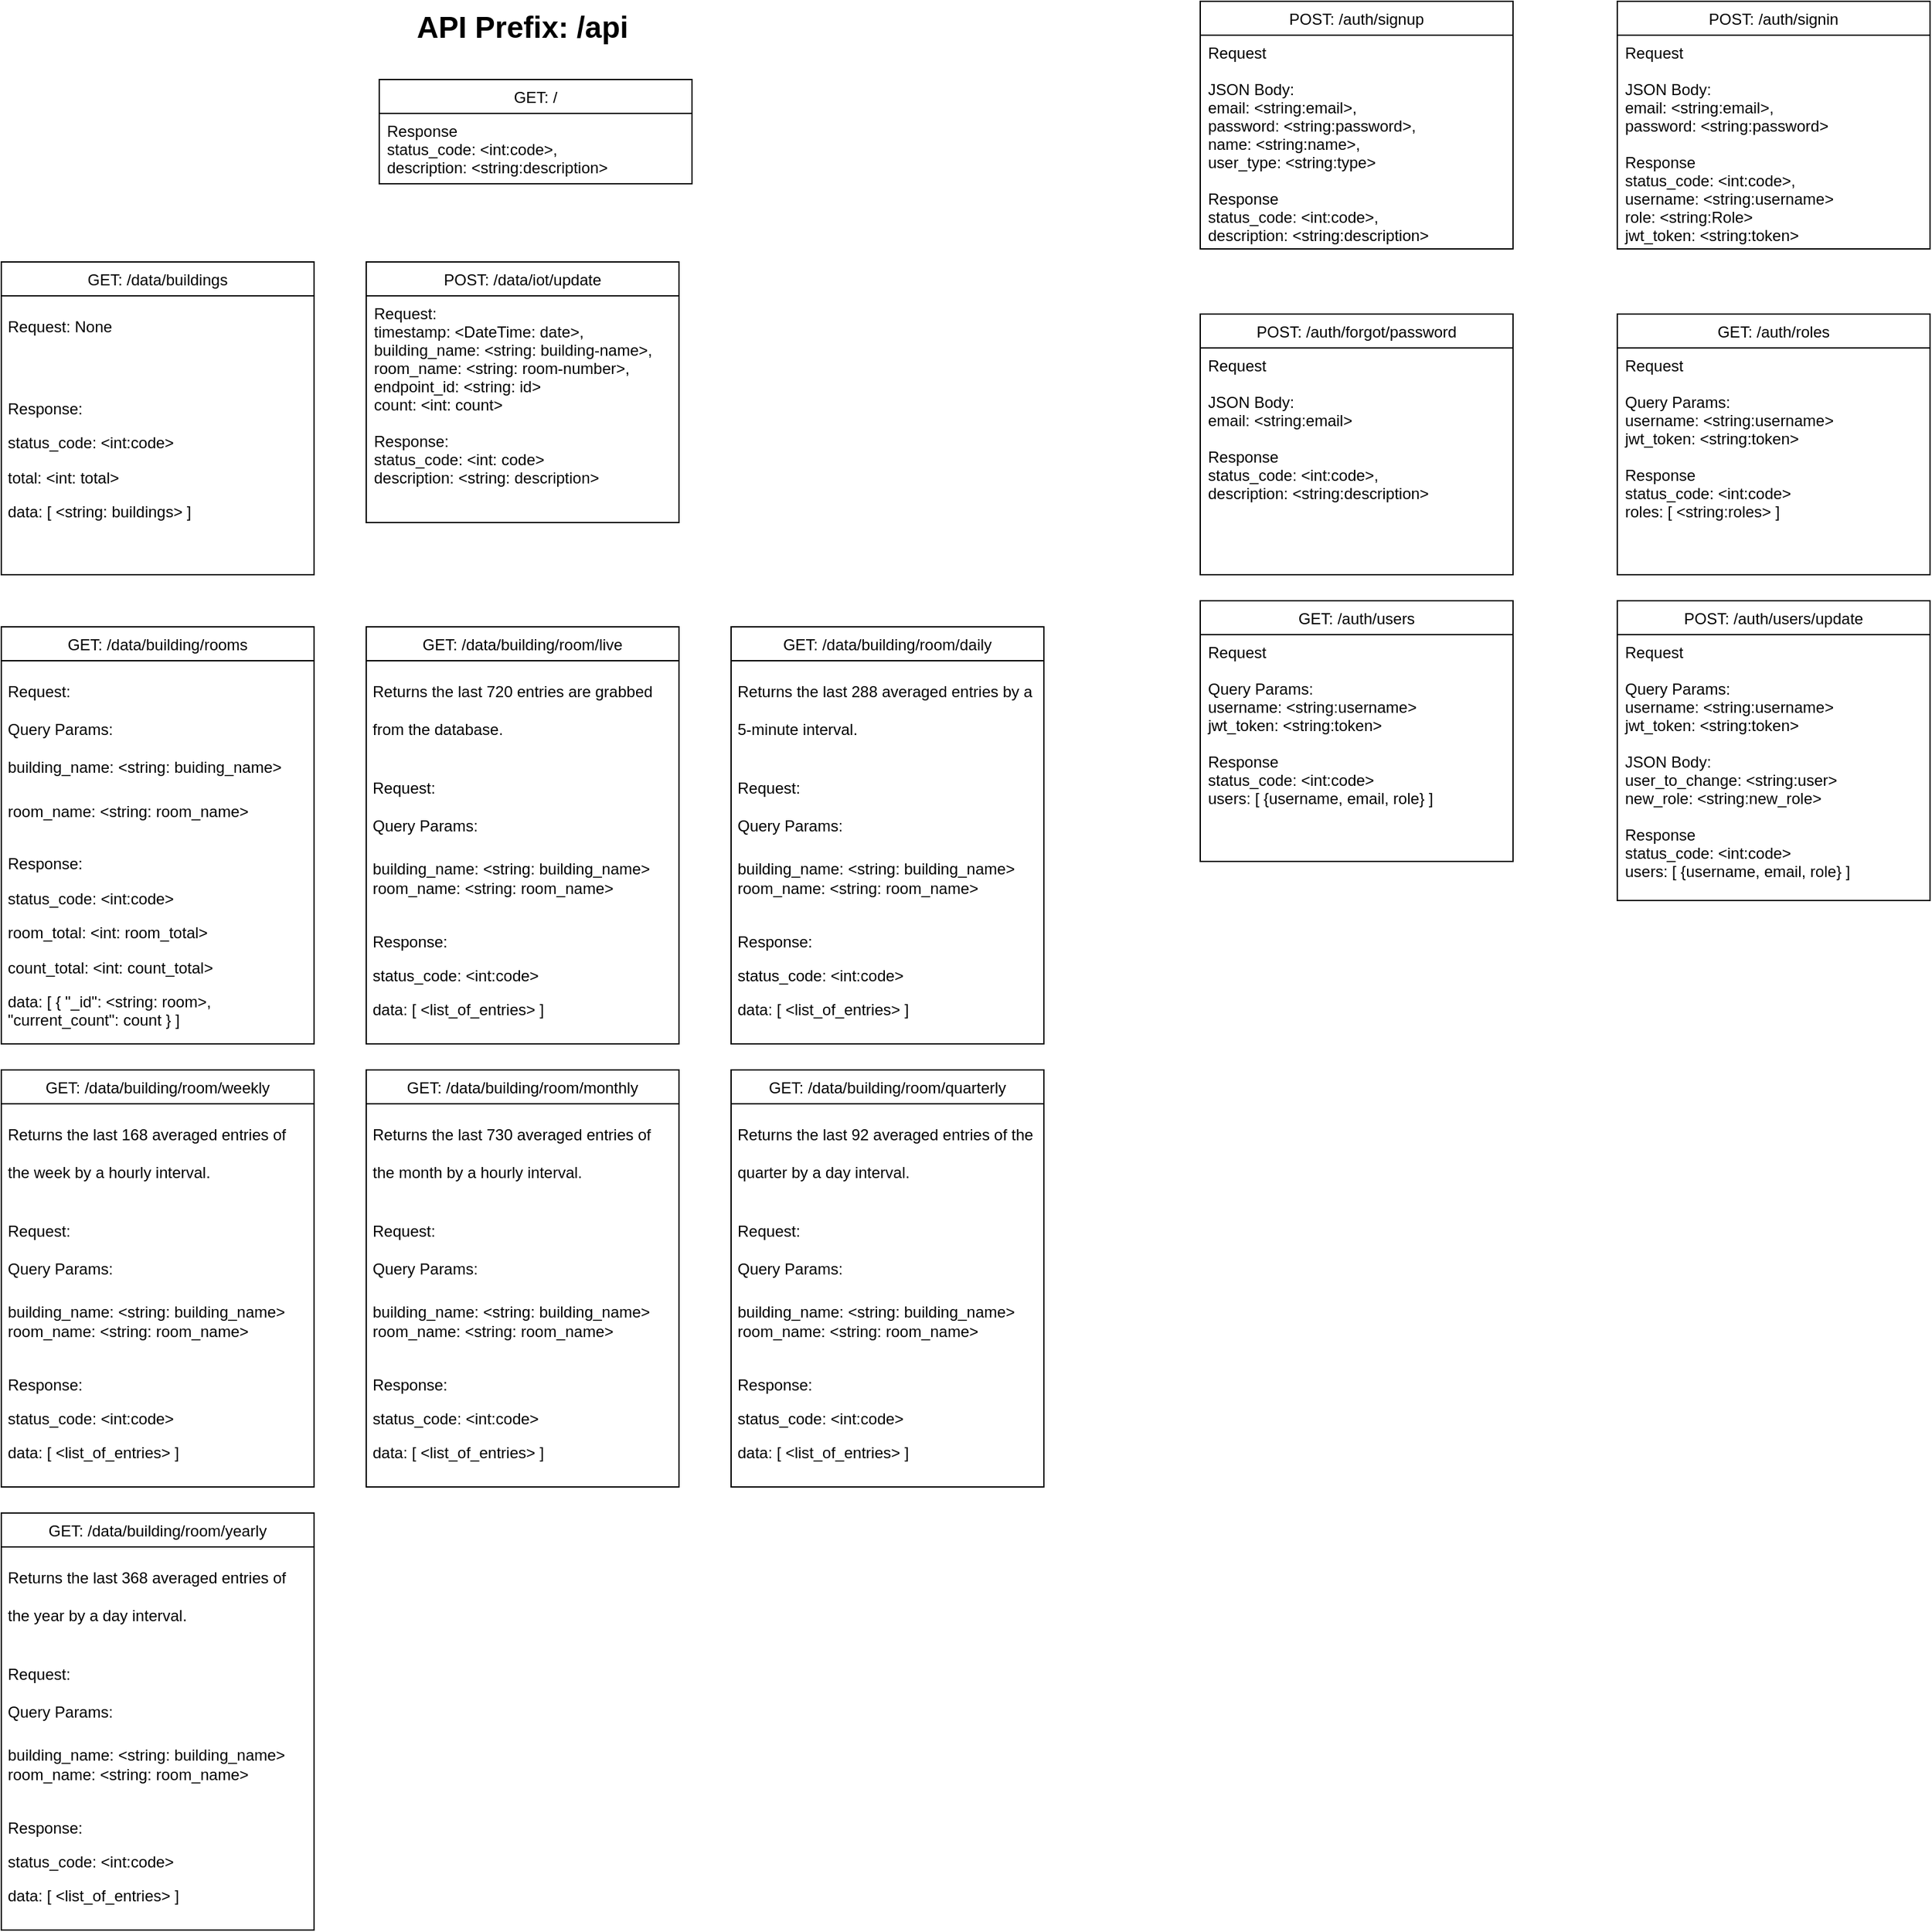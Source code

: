 <mxfile version="14.4.3" type="device"><diagram id="I7PlP48gxONaCYCMrPXe" name="Page-1"><mxGraphModel dx="1088" dy="819" grid="1" gridSize="10" guides="1" tooltips="1" connect="1" arrows="1" fold="1" page="1" pageScale="1" pageWidth="850" pageHeight="1100" math="0" shadow="0"><root><mxCell id="0"/><mxCell id="1" parent="0"/><mxCell id="fmnABPeAYYPzDPYQrN0n-8" value="GET: /" style="swimlane;fontStyle=0;childLayout=stackLayout;horizontal=1;startSize=26;fillColor=none;horizontalStack=0;resizeParent=1;resizeParentMax=0;resizeLast=0;collapsible=1;marginBottom=0;" parent="1" vertex="1"><mxGeometry x="330" y="100" width="240" height="80" as="geometry"/></mxCell><mxCell id="fmnABPeAYYPzDPYQrN0n-51" value="Response&#10;status_code: &lt;int:code&gt;,&#10;description: &lt;string:description&gt;" style="text;strokeColor=none;fillColor=none;align=left;verticalAlign=top;spacingLeft=4;spacingRight=4;overflow=hidden;rotatable=0;points=[[0,0.5],[1,0.5]];portConstraint=eastwest;" parent="fmnABPeAYYPzDPYQrN0n-8" vertex="1"><mxGeometry y="26" width="240" height="54" as="geometry"/></mxCell><mxCell id="fmnABPeAYYPzDPYQrN0n-13" value="GET: /data/buildings" style="swimlane;fontStyle=0;childLayout=stackLayout;horizontal=1;startSize=26;fillColor=none;horizontalStack=0;resizeParent=1;resizeParentMax=0;resizeLast=0;collapsible=1;marginBottom=0;" parent="1" vertex="1"><mxGeometry x="40" y="240" width="240" height="240" as="geometry"/></mxCell><mxCell id="JVYddehQGq8QDt0V_fWP-2" value="&lt;h1&gt;&lt;span style=&quot;font-weight: normal&quot;&gt;&lt;font style=&quot;font-size: 12px&quot;&gt;Request:&amp;nbsp;&lt;/font&gt;&lt;/span&gt;&lt;span style=&quot;font-weight: normal&quot;&gt;&lt;font style=&quot;font-size: 12px&quot;&gt;None&lt;br&gt;&lt;br&gt;&lt;/font&gt;&lt;/span&gt;&lt;/h1&gt;&lt;p&gt;Response:&lt;/p&gt;&lt;p&gt;status_code: &amp;lt;int:code&amp;gt;&lt;/p&gt;&lt;p&gt;&lt;span&gt;total: &amp;lt;int: total&amp;gt;&lt;/span&gt;&lt;/p&gt;&lt;p&gt;&lt;span&gt;data: [ &amp;lt;string: buildings&amp;gt; ]&lt;/span&gt;&lt;/p&gt;&lt;p&gt;&lt;span&gt;&amp;nbsp;&lt;/span&gt;&lt;/p&gt;&lt;p&gt;&lt;br&gt;&lt;/p&gt;" style="text;html=1;strokeColor=none;fillColor=none;spacing=5;spacingTop=-20;whiteSpace=wrap;overflow=hidden;rounded=0;" parent="fmnABPeAYYPzDPYQrN0n-13" vertex="1"><mxGeometry y="26" width="240" height="214" as="geometry"/></mxCell><mxCell id="fmnABPeAYYPzDPYQrN0n-18" value="API Prefix: /api" style="text;html=1;strokeColor=none;fillColor=none;align=center;verticalAlign=middle;whiteSpace=wrap;rounded=0;fontStyle=1;fontSize=23;" parent="1" vertex="1"><mxGeometry x="280" y="50" width="320" height="20" as="geometry"/></mxCell><mxCell id="fmnABPeAYYPzDPYQrN0n-19" style="edgeStyle=orthogonalEdgeStyle;rounded=0;orthogonalLoop=1;jettySize=auto;html=1;exitX=0.5;exitY=1;exitDx=0;exitDy=0;" parent="1" source="fmnABPeAYYPzDPYQrN0n-18" target="fmnABPeAYYPzDPYQrN0n-18" edge="1"><mxGeometry relative="1" as="geometry"/></mxCell><mxCell id="fmnABPeAYYPzDPYQrN0n-24" value="POST: /data/iot/update" style="swimlane;fontStyle=0;childLayout=stackLayout;horizontal=1;startSize=26;fillColor=none;horizontalStack=0;resizeParent=1;resizeParentMax=0;resizeLast=0;collapsible=1;marginBottom=0;align=center;" parent="1" vertex="1"><mxGeometry x="320" y="240" width="240" height="200" as="geometry"/></mxCell><mxCell id="fmnABPeAYYPzDPYQrN0n-25" value="Request:&#10;timestamp: &lt;DateTime: date&gt;,&#10;building_name: &lt;string: building-name&gt;,&#10;room_name: &lt;string: room-number&gt;,&#10;endpoint_id: &lt;string: id&gt;&#10;count: &lt;int: count&gt;&#10;&#10;Response:&#10;status_code: &lt;int: code&gt;&#10;description: &lt;string: description&gt;" style="text;strokeColor=none;fillColor=none;align=left;verticalAlign=top;spacingLeft=4;spacingRight=4;overflow=hidden;rotatable=0;points=[[0,0.5],[1,0.5]];portConstraint=eastwest;" parent="fmnABPeAYYPzDPYQrN0n-24" vertex="1"><mxGeometry y="26" width="240" height="174" as="geometry"/></mxCell><mxCell id="fmnABPeAYYPzDPYQrN0n-33" value="POST: /auth/signup" style="swimlane;fontStyle=0;childLayout=stackLayout;horizontal=1;startSize=26;fillColor=none;horizontalStack=0;resizeParent=1;resizeParentMax=0;resizeLast=0;collapsible=1;marginBottom=0;align=center;" parent="1" vertex="1"><mxGeometry x="960" y="40" width="240" height="190" as="geometry"/></mxCell><mxCell id="fmnABPeAYYPzDPYQrN0n-34" value="Request&#10;&#10;JSON Body:&#10;email: &lt;string:email&gt;,&#10;password: &lt;string:password&gt;,&#10;name: &lt;string:name&gt;,&#10;user_type: &lt;string:type&gt;&#10;&#10;Response&#10;status_code: &lt;int:code&gt;,&#10;description: &lt;string:description&gt;" style="text;strokeColor=none;fillColor=none;align=left;verticalAlign=top;spacingLeft=4;spacingRight=4;overflow=hidden;rotatable=0;points=[[0,0.5],[1,0.5]];portConstraint=eastwest;fontStyle=0" parent="fmnABPeAYYPzDPYQrN0n-33" vertex="1"><mxGeometry y="26" width="240" height="164" as="geometry"/></mxCell><mxCell id="fmnABPeAYYPzDPYQrN0n-37" value="POST: /auth/signin" style="swimlane;fontStyle=0;childLayout=stackLayout;horizontal=1;startSize=26;fillColor=none;horizontalStack=0;resizeParent=1;resizeParentMax=0;resizeLast=0;collapsible=1;marginBottom=0;align=center;" parent="1" vertex="1"><mxGeometry x="1280" y="40" width="240" height="190" as="geometry"/></mxCell><mxCell id="fmnABPeAYYPzDPYQrN0n-38" value="Request&#10;&#10;JSON Body:&#10;email: &lt;string:email&gt;,&#10;password: &lt;string:password&gt;&#10;&#10;Response&#10;status_code: &lt;int:code&gt;,&#10;username: &lt;string:username&gt;&#10;role: &lt;string:Role&gt;&#10;jwt_token: &lt;string:token&gt;&#10;&#10;" style="text;strokeColor=none;fillColor=none;align=left;verticalAlign=top;spacingLeft=4;spacingRight=4;overflow=hidden;rotatable=0;points=[[0,0.5],[1,0.5]];portConstraint=eastwest;" parent="fmnABPeAYYPzDPYQrN0n-37" vertex="1"><mxGeometry y="26" width="240" height="164" as="geometry"/></mxCell><mxCell id="JVYddehQGq8QDt0V_fWP-3" value="GET: /data/building/rooms" style="swimlane;fontStyle=0;childLayout=stackLayout;horizontal=1;startSize=26;fillColor=none;horizontalStack=0;resizeParent=1;resizeParentMax=0;resizeLast=0;collapsible=1;marginBottom=0;" parent="1" vertex="1"><mxGeometry x="40" y="520" width="240" height="320" as="geometry"/></mxCell><mxCell id="JVYddehQGq8QDt0V_fWP-4" value="&lt;p style=&quot;line-height: 100%&quot;&gt;&lt;/p&gt;&lt;h1&gt;&lt;span style=&quot;font-weight: normal&quot;&gt;&lt;font style=&quot;font-size: 12px&quot;&gt;Request:&lt;br&gt;Query Params:&lt;br&gt;building_name: &amp;lt;string: buiding_name&amp;gt;&lt;/font&gt;&lt;/span&gt;&lt;/h1&gt;&lt;div&gt;room_name: &amp;lt;string: room_name&amp;gt;&lt;br&gt;&lt;br&gt;&lt;/div&gt;&lt;p&gt;Response:&lt;/p&gt;&lt;p&gt;status_code: &amp;lt;int:code&amp;gt;&lt;/p&gt;&lt;p&gt;&lt;span&gt;room_total: &amp;lt;int: room_total&amp;gt;&lt;/span&gt;&lt;/p&gt;&lt;p&gt;&lt;span&gt;count_total: &amp;lt;int: count_total&amp;gt;&lt;/span&gt;&lt;/p&gt;&lt;p&gt;&lt;span&gt;data: [ { &quot;_id&quot;: &amp;lt;string: room&amp;gt;, &quot;current_count&quot;: count } ]&lt;/span&gt;&lt;/p&gt;&lt;p&gt;&lt;span&gt;&amp;nbsp;&lt;/span&gt;&lt;/p&gt;&lt;p&gt;&lt;br&gt;&lt;/p&gt;&lt;p&gt;&lt;/p&gt;" style="text;html=1;strokeColor=none;fillColor=none;spacing=5;spacingTop=-20;whiteSpace=wrap;overflow=hidden;rounded=0;" parent="JVYddehQGq8QDt0V_fWP-3" vertex="1"><mxGeometry y="26" width="240" height="294" as="geometry"/></mxCell><mxCell id="JVYddehQGq8QDt0V_fWP-5" value="GET: /data/building/room/live" style="swimlane;fontStyle=0;childLayout=stackLayout;horizontal=1;startSize=26;fillColor=none;horizontalStack=0;resizeParent=1;resizeParentMax=0;resizeLast=0;collapsible=1;marginBottom=0;" parent="1" vertex="1"><mxGeometry x="320" y="520" width="240" height="320" as="geometry"/></mxCell><mxCell id="JVYddehQGq8QDt0V_fWP-6" value="&lt;p style=&quot;line-height: 100%&quot;&gt;&lt;/p&gt;&lt;h1&gt;&lt;span style=&quot;font-weight: normal&quot;&gt;&lt;font style=&quot;font-size: 12px ; line-height: 100%&quot;&gt;Returns the last 720 entries are grabbed from the database.&lt;/font&gt;&lt;/span&gt;&lt;/h1&gt;&lt;h1&gt;&lt;span style=&quot;font-weight: normal&quot;&gt;&lt;font style=&quot;font-size: 12px ; line-height: 100%&quot;&gt;Request:&lt;br&gt;Query Params:&lt;br&gt;&lt;/font&gt;&lt;/span&gt;&lt;/h1&gt;&lt;div&gt;building_name: &amp;lt;string: building_name&amp;gt;&lt;/div&gt;&lt;div&gt;room_name: &amp;lt;string: room_name&amp;gt;&lt;br&gt;&lt;br&gt;&lt;/div&gt;&lt;p&gt;Response:&lt;/p&gt;&lt;p&gt;status_code: &amp;lt;int:code&amp;gt;&lt;/p&gt;&lt;p&gt;data: [ &amp;lt;list_of_entries&amp;gt; ]&lt;/p&gt;&lt;p&gt;&lt;/p&gt;" style="text;html=1;strokeColor=none;fillColor=none;spacing=5;spacingTop=-20;whiteSpace=wrap;overflow=hidden;rounded=0;" parent="JVYddehQGq8QDt0V_fWP-5" vertex="1"><mxGeometry y="26" width="240" height="294" as="geometry"/></mxCell><mxCell id="JVYddehQGq8QDt0V_fWP-7" value="GET: /data/building/room/daily" style="swimlane;fontStyle=0;childLayout=stackLayout;horizontal=1;startSize=26;fillColor=none;horizontalStack=0;resizeParent=1;resizeParentMax=0;resizeLast=0;collapsible=1;marginBottom=0;" parent="1" vertex="1"><mxGeometry x="600" y="520" width="240" height="320" as="geometry"/></mxCell><mxCell id="JVYddehQGq8QDt0V_fWP-8" value="&lt;p style=&quot;line-height: 100%&quot;&gt;&lt;/p&gt;&lt;h1&gt;&lt;span style=&quot;font-weight: normal&quot;&gt;&lt;font style=&quot;font-size: 12px ; line-height: 100%&quot;&gt;Returns the last 288 averaged entries by a 5-minute interval.&lt;/font&gt;&lt;/span&gt;&lt;/h1&gt;&lt;h1&gt;&lt;span style=&quot;font-weight: normal&quot;&gt;&lt;font style=&quot;font-size: 12px ; line-height: 100%&quot;&gt;Request:&lt;br&gt;Query Params:&lt;br&gt;&lt;/font&gt;&lt;/span&gt;&lt;/h1&gt;&lt;div&gt;building_name: &amp;lt;string: building_name&amp;gt;&lt;/div&gt;&lt;div&gt;room_name: &amp;lt;string: room_name&amp;gt;&lt;br&gt;&lt;br&gt;&lt;/div&gt;&lt;p&gt;Response:&lt;/p&gt;&lt;p&gt;status_code: &amp;lt;int:code&amp;gt;&lt;/p&gt;&lt;p&gt;data: [ &amp;lt;list_of_entries&amp;gt; ]&lt;/p&gt;&lt;p&gt;&lt;/p&gt;" style="text;html=1;strokeColor=none;fillColor=none;spacing=5;spacingTop=-20;whiteSpace=wrap;overflow=hidden;rounded=0;" parent="JVYddehQGq8QDt0V_fWP-7" vertex="1"><mxGeometry y="26" width="240" height="294" as="geometry"/></mxCell><mxCell id="JVYddehQGq8QDt0V_fWP-9" value="GET: /data/building/room/weekly" style="swimlane;fontStyle=0;childLayout=stackLayout;horizontal=1;startSize=26;fillColor=none;horizontalStack=0;resizeParent=1;resizeParentMax=0;resizeLast=0;collapsible=1;marginBottom=0;" parent="1" vertex="1"><mxGeometry x="40" y="860" width="240" height="320" as="geometry"/></mxCell><mxCell id="JVYddehQGq8QDt0V_fWP-10" value="&lt;p style=&quot;line-height: 100%&quot;&gt;&lt;/p&gt;&lt;h1&gt;&lt;span style=&quot;font-weight: normal&quot;&gt;&lt;font style=&quot;font-size: 12px ; line-height: 100%&quot;&gt;Returns the last 168 averaged entries of the week by a hourly interval.&lt;/font&gt;&lt;/span&gt;&lt;/h1&gt;&lt;h1&gt;&lt;span style=&quot;font-weight: normal&quot;&gt;&lt;font style=&quot;font-size: 12px ; line-height: 100%&quot;&gt;Request:&lt;br&gt;Query Params:&lt;br&gt;&lt;/font&gt;&lt;/span&gt;&lt;/h1&gt;&lt;div&gt;building_name: &amp;lt;string: building_name&amp;gt;&lt;/div&gt;&lt;div&gt;room_name: &amp;lt;string: room_name&amp;gt;&lt;br&gt;&lt;br&gt;&lt;/div&gt;&lt;p&gt;Response:&lt;/p&gt;&lt;p&gt;status_code: &amp;lt;int:code&amp;gt;&lt;/p&gt;&lt;p&gt;data: [ &amp;lt;list_of_entries&amp;gt; ]&lt;/p&gt;&lt;p&gt;&lt;/p&gt;" style="text;html=1;strokeColor=none;fillColor=none;spacing=5;spacingTop=-20;whiteSpace=wrap;overflow=hidden;rounded=0;" parent="JVYddehQGq8QDt0V_fWP-9" vertex="1"><mxGeometry y="26" width="240" height="294" as="geometry"/></mxCell><mxCell id="JVYddehQGq8QDt0V_fWP-11" value="GET: /data/building/room/monthly" style="swimlane;fontStyle=0;childLayout=stackLayout;horizontal=1;startSize=26;fillColor=none;horizontalStack=0;resizeParent=1;resizeParentMax=0;resizeLast=0;collapsible=1;marginBottom=0;" parent="1" vertex="1"><mxGeometry x="320" y="860" width="240" height="320" as="geometry"/></mxCell><mxCell id="JVYddehQGq8QDt0V_fWP-12" value="&lt;p style=&quot;line-height: 100%&quot;&gt;&lt;/p&gt;&lt;h1&gt;&lt;span style=&quot;font-weight: normal&quot;&gt;&lt;font style=&quot;font-size: 12px ; line-height: 100%&quot;&gt;Returns the last 730 averaged entries of the month by a hourly interval.&lt;/font&gt;&lt;/span&gt;&lt;/h1&gt;&lt;h1&gt;&lt;span style=&quot;font-weight: normal&quot;&gt;&lt;font style=&quot;font-size: 12px ; line-height: 100%&quot;&gt;Request:&lt;br&gt;Query Params:&lt;br&gt;&lt;/font&gt;&lt;/span&gt;&lt;/h1&gt;&lt;div&gt;building_name: &amp;lt;string: building_name&amp;gt;&lt;/div&gt;&lt;div&gt;room_name: &amp;lt;string: room_name&amp;gt;&lt;br&gt;&lt;br&gt;&lt;/div&gt;&lt;p&gt;Response:&lt;/p&gt;&lt;p&gt;status_code: &amp;lt;int:code&amp;gt;&lt;/p&gt;&lt;p&gt;data: [ &amp;lt;list_of_entries&amp;gt; ]&lt;/p&gt;&lt;p&gt;&lt;/p&gt;" style="text;html=1;strokeColor=none;fillColor=none;spacing=5;spacingTop=-20;whiteSpace=wrap;overflow=hidden;rounded=0;" parent="JVYddehQGq8QDt0V_fWP-11" vertex="1"><mxGeometry y="26" width="240" height="294" as="geometry"/></mxCell><mxCell id="JVYddehQGq8QDt0V_fWP-13" value="GET: /data/building/room/quarterly" style="swimlane;fontStyle=0;childLayout=stackLayout;horizontal=1;startSize=26;fillColor=none;horizontalStack=0;resizeParent=1;resizeParentMax=0;resizeLast=0;collapsible=1;marginBottom=0;" parent="1" vertex="1"><mxGeometry x="600" y="860" width="240" height="320" as="geometry"/></mxCell><mxCell id="JVYddehQGq8QDt0V_fWP-14" value="&lt;p style=&quot;line-height: 100%&quot;&gt;&lt;/p&gt;&lt;h1&gt;&lt;span style=&quot;font-weight: normal&quot;&gt;&lt;font style=&quot;font-size: 12px ; line-height: 100%&quot;&gt;Returns the last 92 averaged entries of the quarter by a day interval.&lt;/font&gt;&lt;/span&gt;&lt;/h1&gt;&lt;h1&gt;&lt;span style=&quot;font-weight: normal&quot;&gt;&lt;font style=&quot;font-size: 12px ; line-height: 100%&quot;&gt;Request:&lt;br&gt;Query Params:&lt;br&gt;&lt;/font&gt;&lt;/span&gt;&lt;/h1&gt;&lt;div&gt;building_name: &amp;lt;string: building_name&amp;gt;&lt;/div&gt;&lt;div&gt;room_name: &amp;lt;string: room_name&amp;gt;&lt;br&gt;&lt;br&gt;&lt;/div&gt;&lt;p&gt;Response:&lt;/p&gt;&lt;p&gt;status_code: &amp;lt;int:code&amp;gt;&lt;/p&gt;&lt;p&gt;data: [ &amp;lt;list_of_entries&amp;gt; ]&lt;/p&gt;&lt;p&gt;&lt;/p&gt;" style="text;html=1;strokeColor=none;fillColor=none;spacing=5;spacingTop=-20;whiteSpace=wrap;overflow=hidden;rounded=0;" parent="JVYddehQGq8QDt0V_fWP-13" vertex="1"><mxGeometry y="26" width="240" height="294" as="geometry"/></mxCell><mxCell id="JVYddehQGq8QDt0V_fWP-16" value="GET: /data/building/room/yearly" style="swimlane;fontStyle=0;childLayout=stackLayout;horizontal=1;startSize=26;fillColor=none;horizontalStack=0;resizeParent=1;resizeParentMax=0;resizeLast=0;collapsible=1;marginBottom=0;" parent="1" vertex="1"><mxGeometry x="40" y="1200" width="240" height="320" as="geometry"/></mxCell><mxCell id="JVYddehQGq8QDt0V_fWP-17" value="&lt;p style=&quot;line-height: 100%&quot;&gt;&lt;/p&gt;&lt;h1&gt;&lt;span style=&quot;font-weight: normal&quot;&gt;&lt;font style=&quot;font-size: 12px ; line-height: 100%&quot;&gt;Returns the last 368 averaged entries of the year by a day interval.&lt;/font&gt;&lt;/span&gt;&lt;/h1&gt;&lt;h1&gt;&lt;span style=&quot;font-weight: normal&quot;&gt;&lt;font style=&quot;font-size: 12px ; line-height: 100%&quot;&gt;Request:&lt;br&gt;Query Params:&lt;br&gt;&lt;/font&gt;&lt;/span&gt;&lt;/h1&gt;&lt;div&gt;building_name: &amp;lt;string: building_name&amp;gt;&lt;/div&gt;&lt;div&gt;room_name: &amp;lt;string: room_name&amp;gt;&lt;br&gt;&lt;br&gt;&lt;/div&gt;&lt;p&gt;Response:&lt;/p&gt;&lt;p&gt;status_code: &amp;lt;int:code&amp;gt;&lt;/p&gt;&lt;p&gt;data: [ &amp;lt;list_of_entries&amp;gt; ]&lt;/p&gt;&lt;p&gt;&lt;/p&gt;" style="text;html=1;strokeColor=none;fillColor=none;spacing=5;spacingTop=-20;whiteSpace=wrap;overflow=hidden;rounded=0;" parent="JVYddehQGq8QDt0V_fWP-16" vertex="1"><mxGeometry y="26" width="240" height="294" as="geometry"/></mxCell><mxCell id="3heu7mhWJFZR-C-OjRGm-1" value="POST: /auth/forgot/password" style="swimlane;fontStyle=0;childLayout=stackLayout;horizontal=1;startSize=26;fillColor=none;horizontalStack=0;resizeParent=1;resizeParentMax=0;resizeLast=0;collapsible=1;marginBottom=0;align=center;" parent="1" vertex="1"><mxGeometry x="960" y="280" width="240" height="200" as="geometry"/></mxCell><mxCell id="3heu7mhWJFZR-C-OjRGm-2" value="Request&#10;&#10;JSON Body:&#10;email: &lt;string:email&gt;&#10;&#10;Response&#10;status_code: &lt;int:code&gt;,&#10;description: &lt;string:description&gt;" style="text;strokeColor=none;fillColor=none;align=left;verticalAlign=top;spacingLeft=4;spacingRight=4;overflow=hidden;rotatable=0;points=[[0,0.5],[1,0.5]];portConstraint=eastwest;" parent="3heu7mhWJFZR-C-OjRGm-1" vertex="1"><mxGeometry y="26" width="240" height="174" as="geometry"/></mxCell><mxCell id="3heu7mhWJFZR-C-OjRGm-4" value="GET: /auth/roles" style="swimlane;fontStyle=0;childLayout=stackLayout;horizontal=1;startSize=26;fillColor=none;horizontalStack=0;resizeParent=1;resizeParentMax=0;resizeLast=0;collapsible=1;marginBottom=0;align=center;" parent="1" vertex="1"><mxGeometry x="1280" y="280" width="240" height="200" as="geometry"/></mxCell><mxCell id="3heu7mhWJFZR-C-OjRGm-5" value="Request&#10;&#10;Query Params:&#10;username: &lt;string:username&gt;&#10;jwt_token: &lt;string:token&gt;&#10;&#10;Response&#10;status_code: &lt;int:code&gt;&#10;roles: [ &lt;string:roles&gt; ] " style="text;strokeColor=none;fillColor=none;align=left;verticalAlign=top;spacingLeft=4;spacingRight=4;overflow=hidden;rotatable=0;points=[[0,0.5],[1,0.5]];portConstraint=eastwest;" parent="3heu7mhWJFZR-C-OjRGm-4" vertex="1"><mxGeometry y="26" width="240" height="174" as="geometry"/></mxCell><mxCell id="3heu7mhWJFZR-C-OjRGm-6" value="GET: /auth/users" style="swimlane;fontStyle=0;childLayout=stackLayout;horizontal=1;startSize=26;fillColor=none;horizontalStack=0;resizeParent=1;resizeParentMax=0;resizeLast=0;collapsible=1;marginBottom=0;align=center;" parent="1" vertex="1"><mxGeometry x="960" y="500" width="240" height="200" as="geometry"/></mxCell><mxCell id="3heu7mhWJFZR-C-OjRGm-7" value="Request&#10;&#10;Query Params:&#10;username: &lt;string:username&gt;&#10;jwt_token: &lt;string:token&gt;&#10;&#10;Response&#10;status_code: &lt;int:code&gt;&#10;users: [ {username, email, role} ] " style="text;strokeColor=none;fillColor=none;align=left;verticalAlign=top;spacingLeft=4;spacingRight=4;overflow=hidden;rotatable=0;points=[[0,0.5],[1,0.5]];portConstraint=eastwest;" parent="3heu7mhWJFZR-C-OjRGm-6" vertex="1"><mxGeometry y="26" width="240" height="174" as="geometry"/></mxCell><mxCell id="3heu7mhWJFZR-C-OjRGm-8" value="POST: /auth/users/update" style="swimlane;fontStyle=0;childLayout=stackLayout;horizontal=1;startSize=26;fillColor=none;horizontalStack=0;resizeParent=1;resizeParentMax=0;resizeLast=0;collapsible=1;marginBottom=0;align=center;" parent="1" vertex="1"><mxGeometry x="1280" y="500" width="240" height="230" as="geometry"/></mxCell><mxCell id="3heu7mhWJFZR-C-OjRGm-9" value="Request&#10;&#10;Query Params:&#10;username: &lt;string:username&gt;&#10;jwt_token: &lt;string:token&gt;&#10;&#10;JSON Body:&#10;user_to_change: &lt;string:user&gt;&#10;new_role: &lt;string:new_role&gt;&#10;&#10;Response&#10;status_code: &lt;int:code&gt;&#10;users: [ {username, email, role} ] " style="text;strokeColor=none;fillColor=none;align=left;verticalAlign=top;spacingLeft=4;spacingRight=4;overflow=hidden;rotatable=0;points=[[0,0.5],[1,0.5]];portConstraint=eastwest;" parent="3heu7mhWJFZR-C-OjRGm-8" vertex="1"><mxGeometry y="26" width="240" height="204" as="geometry"/></mxCell></root></mxGraphModel></diagram></mxfile>
